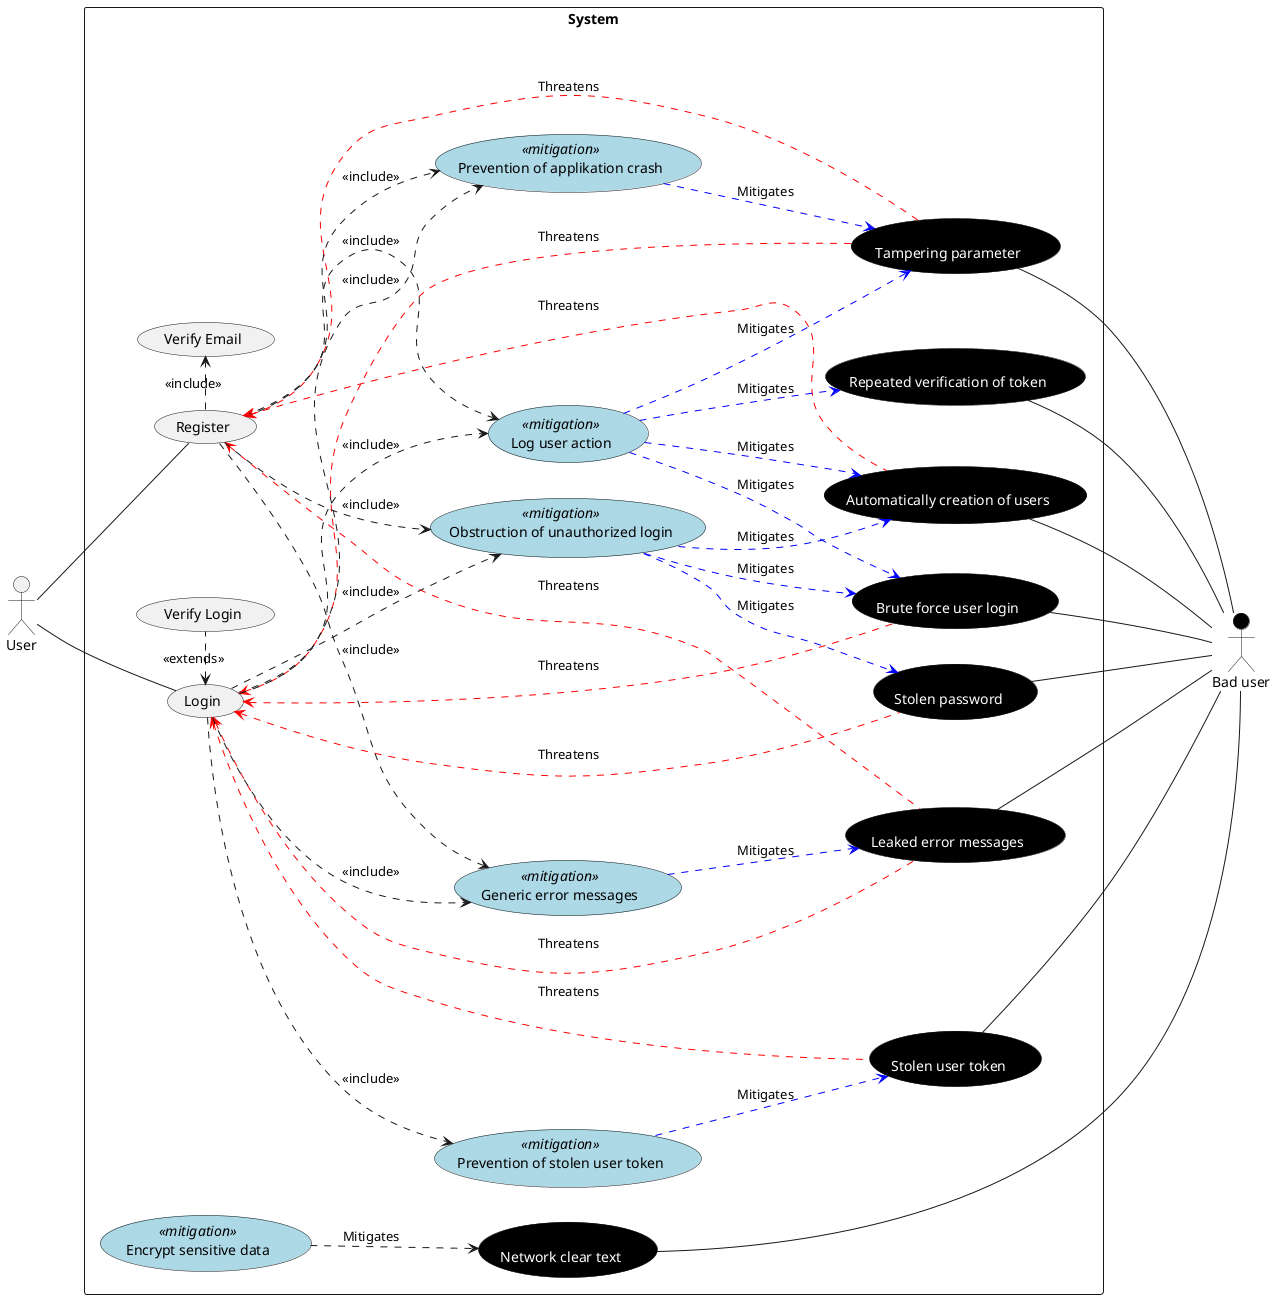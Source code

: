 @startuml Misuse cases

left to right direction

actor "User" as user
actor "Bad user" as hacker #black

skinparam usecase {
    FontColor<<misuse>> White
    BackgroundColor<<misuse>> Black
    ArrowColor<<misuse>> red

    BackgroundColor<<mitigation>> lightblue
    ArrowColor<<mitigation>> blue
}

rectangle System {
    usecase "Login" as u1
    usecase "Register" as u2
    usecase "Verify Email" as u3
    usecase "Verify Login" as u4

    usecase "Stolen password" as h1 <<misuse>>
    usecase "Brute force user login" as h2 <<misuse>>
    usecase "Stolen user token" as h3 <<misuse>>
    usecase "Tampering parameter" as h4 <<misuse>>
    usecase "Leaked error messages" as h7 <<misuse>>
    usecase "Network clear text" as h9 <<misuse>>
    usecase "Automatically creation of users" as h11 <<misuse>>
    usecase "Repeated verification of token" as h12 <<misuse>>
    
    usecase "Obstruction of unauthorized login" as m1 <<mitigation>>
    usecase "Prevention of stolen user token" as m2 <<mitigation>>
    usecase "Prevention of applikation crash" as m3 <<mitigation>>
    usecase "Generic error messages" as m5 <<mitigation>>
    usecase "Encrypt sensitive data" as m7 <<mitigation>>
    usecase "Log user action" as m8 <<mitigation>>
}

user -- u1
user -- u2

h1 --- hacker
h2 --- hacker
h3 --- hacker
h4 --- hacker
h7 --- hacker
h9 --- hacker
h11 --- hacker
h12 --- hacker

u2 .> u3: <<include>>
u1 <. u4: <<extends>>

'Stolen password'
u1 <.. h1 <<misuse>> : Threatens
m1 ..> h1 <<mitigation>> : Mitigates
u1 ..> m1 : <<include>>

'Brute force'
u1 <.. h2 <<misuse>> : Threatens
m1 ..> h2 <<mitigation>> : Mitigates
m8 ..> h2 <<mitigation>> : Mitigates
u1 ..> m8 : <<include>>

'Stolen user token'
u1 <.. h3 <<misuse>> : Threatens
m2 ..> h3 <<mitigation>> : Mitigates
u1 ..> m2 : <<include>>

'tampering parameter'
u1 <.. h4 <<misuse>> : Threatens
u2 <.. h4 <<misuse>> : Threatens
m3 ..> h4 <<mitigation>> : Mitigates
m8 ..> h4 <<mitigation>> : Mitigates
u1 ..> m3 : <<include>>
u2 ..> m3 : <<include>>
u2 ..> m8 : <<include>>

'Fullstack messages'
u1 <.. h7 <<misuse>> : Threatens
u2 <.. h7 <<misuse>> : Threatens
m5 ..> h7 <<mitigation>> : Mitigates
u1 ..> m5 : <<include>>
u2 ..> m5 : <<include>>

'Network clear text'
m7 ..> h9 : Mitigates

'Automatic user registration'
u2 <.. h11 <<misuse>> : Threatens
m1 ..> h11 <<mitigation>> : Mitigates
m8 ..> h11 <<mitigation>> : Mitigates
u2 ..> m1 : <<include>>

'repeated verification of token'
m8 ..> h12 <<mitigation>> : Mitigates


@enduml